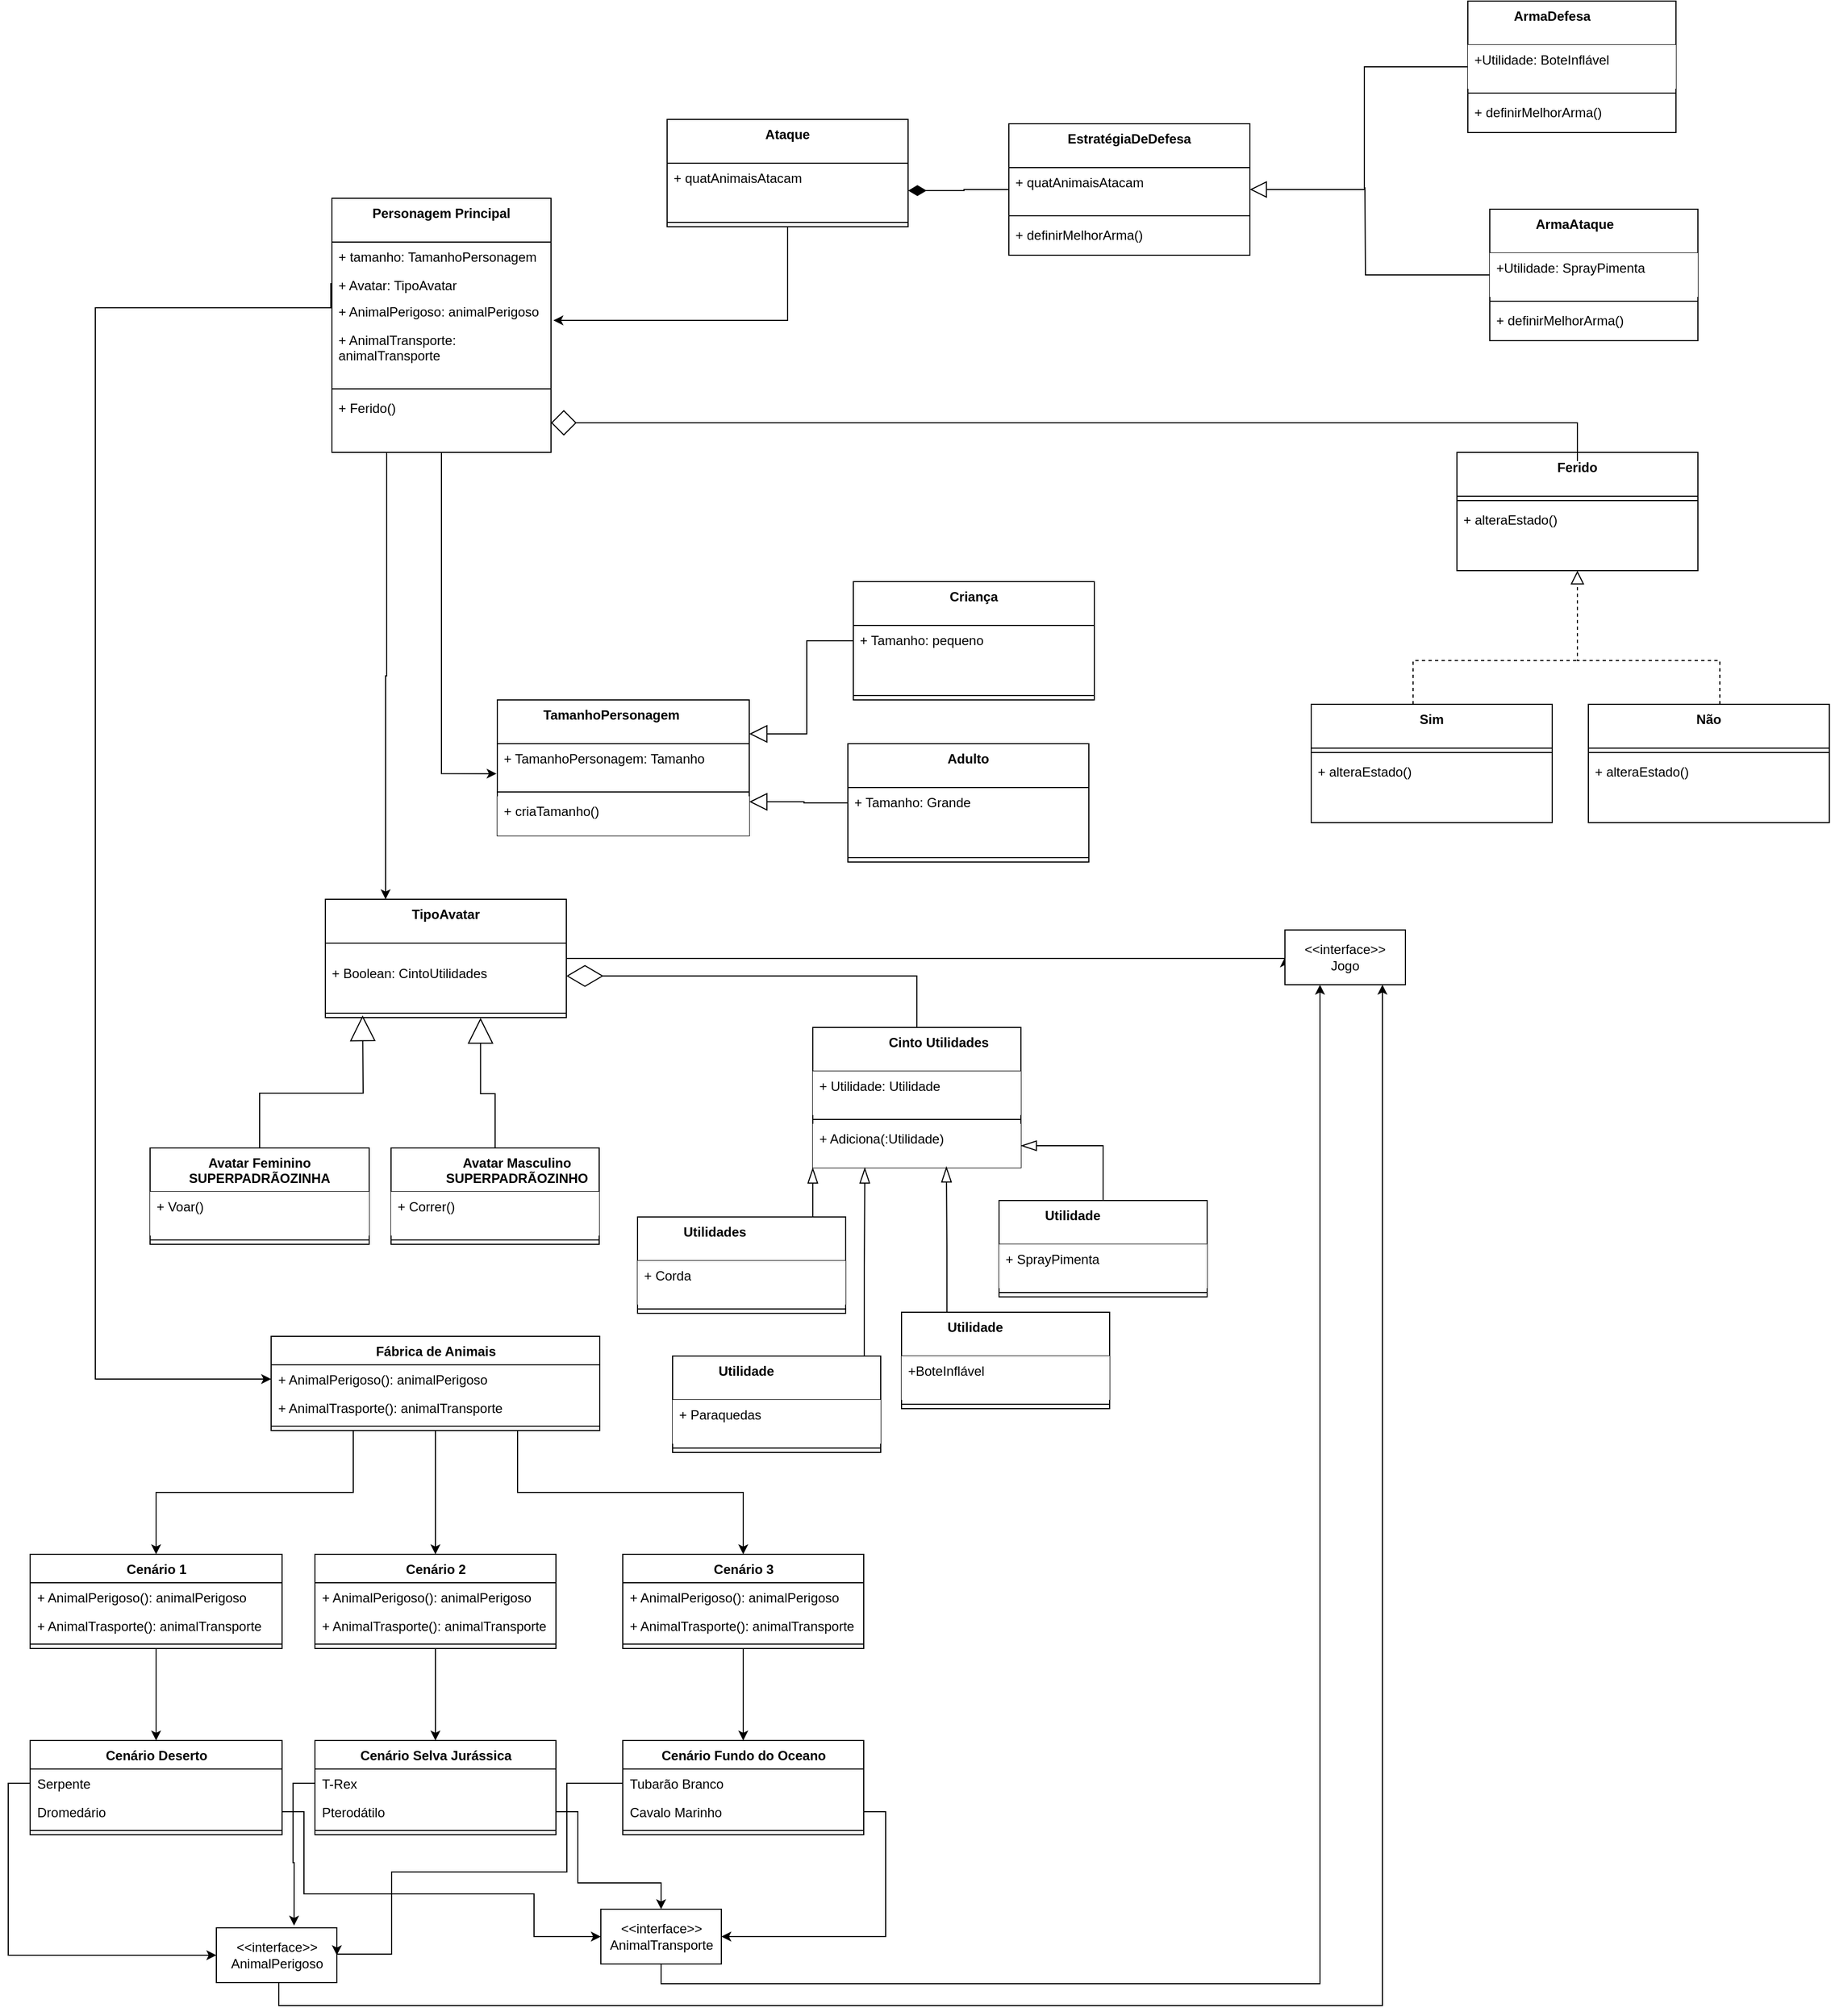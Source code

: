 <mxfile version="21.2.1" type="github">
  <diagram name="Página-1" id="kZ9jC-5JWn8-t8Npb1iG">
    <mxGraphModel dx="5989" dy="3549" grid="1" gridSize="10" guides="1" tooltips="1" connect="1" arrows="1" fold="1" page="1" pageScale="1" pageWidth="827" pageHeight="1169" math="0" shadow="0">
      <root>
        <mxCell id="0" />
        <mxCell id="1" parent="0" />
        <mxCell id="PyKPRVlUMfVgkcM66N4o-41" style="edgeStyle=orthogonalEdgeStyle;rounded=0;orthogonalLoop=1;jettySize=auto;html=1;exitX=0.25;exitY=1;exitDx=0;exitDy=0;entryX=0.5;entryY=0;entryDx=0;entryDy=0;" parent="1" source="PyKPRVlUMfVgkcM66N4o-1" target="PyKPRVlUMfVgkcM66N4o-6" edge="1">
          <mxGeometry relative="1" as="geometry" />
        </mxCell>
        <mxCell id="PyKPRVlUMfVgkcM66N4o-42" style="edgeStyle=orthogonalEdgeStyle;rounded=0;orthogonalLoop=1;jettySize=auto;html=1;entryX=0.5;entryY=0;entryDx=0;entryDy=0;" parent="1" source="PyKPRVlUMfVgkcM66N4o-1" target="PyKPRVlUMfVgkcM66N4o-10" edge="1">
          <mxGeometry relative="1" as="geometry" />
        </mxCell>
        <mxCell id="PyKPRVlUMfVgkcM66N4o-43" style="edgeStyle=orthogonalEdgeStyle;rounded=0;orthogonalLoop=1;jettySize=auto;html=1;exitX=0.75;exitY=1;exitDx=0;exitDy=0;entryX=0.5;entryY=0;entryDx=0;entryDy=0;" parent="1" source="PyKPRVlUMfVgkcM66N4o-1" target="PyKPRVlUMfVgkcM66N4o-22" edge="1">
          <mxGeometry relative="1" as="geometry" />
        </mxCell>
        <mxCell id="PyKPRVlUMfVgkcM66N4o-1" value="Fábrica de Animais" style="swimlane;fontStyle=1;align=center;verticalAlign=top;childLayout=stackLayout;horizontal=1;startSize=26;horizontalStack=0;resizeParent=1;resizeParentMax=0;resizeLast=0;collapsible=1;marginBottom=0;whiteSpace=wrap;html=1;" parent="1" vertex="1">
          <mxGeometry x="-1249.5" y="479" width="300" height="86" as="geometry" />
        </mxCell>
        <mxCell id="PyKPRVlUMfVgkcM66N4o-2" value="+ AnimalPerigoso(): animalPerigoso" style="text;strokeColor=none;fillColor=none;align=left;verticalAlign=top;spacingLeft=4;spacingRight=4;overflow=hidden;rotatable=0;points=[[0,0.5],[1,0.5]];portConstraint=eastwest;whiteSpace=wrap;html=1;" parent="PyKPRVlUMfVgkcM66N4o-1" vertex="1">
          <mxGeometry y="26" width="300" height="26" as="geometry" />
        </mxCell>
        <mxCell id="PyKPRVlUMfVgkcM66N4o-5" value="+ AnimalTrasporte(): animalTransporte" style="text;strokeColor=none;fillColor=none;align=left;verticalAlign=top;spacingLeft=4;spacingRight=4;overflow=hidden;rotatable=0;points=[[0,0.5],[1,0.5]];portConstraint=eastwest;whiteSpace=wrap;html=1;" parent="PyKPRVlUMfVgkcM66N4o-1" vertex="1">
          <mxGeometry y="52" width="300" height="26" as="geometry" />
        </mxCell>
        <mxCell id="PyKPRVlUMfVgkcM66N4o-3" value="" style="line;strokeWidth=1;fillColor=none;align=left;verticalAlign=middle;spacingTop=-1;spacingLeft=3;spacingRight=3;rotatable=0;labelPosition=right;points=[];portConstraint=eastwest;strokeColor=inherit;" parent="PyKPRVlUMfVgkcM66N4o-1" vertex="1">
          <mxGeometry y="78" width="300" height="8" as="geometry" />
        </mxCell>
        <mxCell id="PyKPRVlUMfVgkcM66N4o-44" style="edgeStyle=orthogonalEdgeStyle;rounded=0;orthogonalLoop=1;jettySize=auto;html=1;exitX=0.5;exitY=1;exitDx=0;exitDy=0;entryX=0.5;entryY=0;entryDx=0;entryDy=0;" parent="1" source="PyKPRVlUMfVgkcM66N4o-6" target="PyKPRVlUMfVgkcM66N4o-26" edge="1">
          <mxGeometry relative="1" as="geometry" />
        </mxCell>
        <mxCell id="PyKPRVlUMfVgkcM66N4o-6" value="Cenário 1" style="swimlane;fontStyle=1;align=center;verticalAlign=top;childLayout=stackLayout;horizontal=1;startSize=26;horizontalStack=0;resizeParent=1;resizeParentMax=0;resizeLast=0;collapsible=1;marginBottom=0;whiteSpace=wrap;html=1;" parent="1" vertex="1">
          <mxGeometry x="-1469.5" y="678" width="230" height="86" as="geometry" />
        </mxCell>
        <mxCell id="PyKPRVlUMfVgkcM66N4o-7" value="+ AnimalPerigoso(): animalPerigoso" style="text;strokeColor=none;fillColor=none;align=left;verticalAlign=top;spacingLeft=4;spacingRight=4;overflow=hidden;rotatable=0;points=[[0,0.5],[1,0.5]];portConstraint=eastwest;whiteSpace=wrap;html=1;" parent="PyKPRVlUMfVgkcM66N4o-6" vertex="1">
          <mxGeometry y="26" width="230" height="26" as="geometry" />
        </mxCell>
        <mxCell id="PyKPRVlUMfVgkcM66N4o-8" value="+ AnimalTrasporte(): animalTransporte" style="text;strokeColor=none;fillColor=none;align=left;verticalAlign=top;spacingLeft=4;spacingRight=4;overflow=hidden;rotatable=0;points=[[0,0.5],[1,0.5]];portConstraint=eastwest;whiteSpace=wrap;html=1;" parent="PyKPRVlUMfVgkcM66N4o-6" vertex="1">
          <mxGeometry y="52" width="230" height="26" as="geometry" />
        </mxCell>
        <mxCell id="PyKPRVlUMfVgkcM66N4o-9" value="" style="line;strokeWidth=1;fillColor=none;align=left;verticalAlign=middle;spacingTop=-1;spacingLeft=3;spacingRight=3;rotatable=0;labelPosition=right;points=[];portConstraint=eastwest;strokeColor=inherit;" parent="PyKPRVlUMfVgkcM66N4o-6" vertex="1">
          <mxGeometry y="78" width="230" height="8" as="geometry" />
        </mxCell>
        <mxCell id="PyKPRVlUMfVgkcM66N4o-45" style="edgeStyle=orthogonalEdgeStyle;rounded=0;orthogonalLoop=1;jettySize=auto;html=1;exitX=0.5;exitY=1;exitDx=0;exitDy=0;entryX=0.5;entryY=0;entryDx=0;entryDy=0;" parent="1" source="PyKPRVlUMfVgkcM66N4o-10" target="PyKPRVlUMfVgkcM66N4o-30" edge="1">
          <mxGeometry relative="1" as="geometry" />
        </mxCell>
        <mxCell id="PyKPRVlUMfVgkcM66N4o-10" value="Cenário 2" style="swimlane;fontStyle=1;align=center;verticalAlign=top;childLayout=stackLayout;horizontal=1;startSize=26;horizontalStack=0;resizeParent=1;resizeParentMax=0;resizeLast=0;collapsible=1;marginBottom=0;whiteSpace=wrap;html=1;" parent="1" vertex="1">
          <mxGeometry x="-1209.5" y="678" width="220" height="86" as="geometry" />
        </mxCell>
        <mxCell id="PyKPRVlUMfVgkcM66N4o-11" value="+ AnimalPerigoso(): animalPerigoso" style="text;strokeColor=none;fillColor=none;align=left;verticalAlign=top;spacingLeft=4;spacingRight=4;overflow=hidden;rotatable=0;points=[[0,0.5],[1,0.5]];portConstraint=eastwest;whiteSpace=wrap;html=1;" parent="PyKPRVlUMfVgkcM66N4o-10" vertex="1">
          <mxGeometry y="26" width="220" height="26" as="geometry" />
        </mxCell>
        <mxCell id="PyKPRVlUMfVgkcM66N4o-12" value="+ AnimalTrasporte(): animalTransporte" style="text;strokeColor=none;fillColor=none;align=left;verticalAlign=top;spacingLeft=4;spacingRight=4;overflow=hidden;rotatable=0;points=[[0,0.5],[1,0.5]];portConstraint=eastwest;whiteSpace=wrap;html=1;" parent="PyKPRVlUMfVgkcM66N4o-10" vertex="1">
          <mxGeometry y="52" width="220" height="26" as="geometry" />
        </mxCell>
        <mxCell id="PyKPRVlUMfVgkcM66N4o-13" value="" style="line;strokeWidth=1;fillColor=none;align=left;verticalAlign=middle;spacingTop=-1;spacingLeft=3;spacingRight=3;rotatable=0;labelPosition=right;points=[];portConstraint=eastwest;strokeColor=inherit;" parent="PyKPRVlUMfVgkcM66N4o-10" vertex="1">
          <mxGeometry y="78" width="220" height="8" as="geometry" />
        </mxCell>
        <mxCell id="PyKPRVlUMfVgkcM66N4o-46" style="edgeStyle=orthogonalEdgeStyle;rounded=0;orthogonalLoop=1;jettySize=auto;html=1;exitX=0.5;exitY=1;exitDx=0;exitDy=0;" parent="1" source="PyKPRVlUMfVgkcM66N4o-22" target="PyKPRVlUMfVgkcM66N4o-34" edge="1">
          <mxGeometry relative="1" as="geometry" />
        </mxCell>
        <mxCell id="PyKPRVlUMfVgkcM66N4o-22" value="Cenário 3" style="swimlane;fontStyle=1;align=center;verticalAlign=top;childLayout=stackLayout;horizontal=1;startSize=26;horizontalStack=0;resizeParent=1;resizeParentMax=0;resizeLast=0;collapsible=1;marginBottom=0;whiteSpace=wrap;html=1;" parent="1" vertex="1">
          <mxGeometry x="-928.5" y="678" width="220" height="86" as="geometry" />
        </mxCell>
        <mxCell id="PyKPRVlUMfVgkcM66N4o-23" value="+ AnimalPerigoso(): animalPerigoso" style="text;strokeColor=none;fillColor=none;align=left;verticalAlign=top;spacingLeft=4;spacingRight=4;overflow=hidden;rotatable=0;points=[[0,0.5],[1,0.5]];portConstraint=eastwest;whiteSpace=wrap;html=1;" parent="PyKPRVlUMfVgkcM66N4o-22" vertex="1">
          <mxGeometry y="26" width="220" height="26" as="geometry" />
        </mxCell>
        <mxCell id="PyKPRVlUMfVgkcM66N4o-24" value="+ AnimalTrasporte(): animalTransporte" style="text;strokeColor=none;fillColor=none;align=left;verticalAlign=top;spacingLeft=4;spacingRight=4;overflow=hidden;rotatable=0;points=[[0,0.5],[1,0.5]];portConstraint=eastwest;whiteSpace=wrap;html=1;" parent="PyKPRVlUMfVgkcM66N4o-22" vertex="1">
          <mxGeometry y="52" width="220" height="26" as="geometry" />
        </mxCell>
        <mxCell id="PyKPRVlUMfVgkcM66N4o-25" value="" style="line;strokeWidth=1;fillColor=none;align=left;verticalAlign=middle;spacingTop=-1;spacingLeft=3;spacingRight=3;rotatable=0;labelPosition=right;points=[];portConstraint=eastwest;strokeColor=inherit;" parent="PyKPRVlUMfVgkcM66N4o-22" vertex="1">
          <mxGeometry y="78" width="220" height="8" as="geometry" />
        </mxCell>
        <mxCell id="PyKPRVlUMfVgkcM66N4o-26" value="Cenário Deserto" style="swimlane;fontStyle=1;align=center;verticalAlign=top;childLayout=stackLayout;horizontal=1;startSize=26;horizontalStack=0;resizeParent=1;resizeParentMax=0;resizeLast=0;collapsible=1;marginBottom=0;whiteSpace=wrap;html=1;" parent="1" vertex="1">
          <mxGeometry x="-1469.5" y="848" width="230" height="86" as="geometry" />
        </mxCell>
        <mxCell id="PyKPRVlUMfVgkcM66N4o-27" value="Serpente" style="text;strokeColor=none;fillColor=none;align=left;verticalAlign=top;spacingLeft=4;spacingRight=4;overflow=hidden;rotatable=0;points=[[0,0.5],[1,0.5]];portConstraint=eastwest;whiteSpace=wrap;html=1;" parent="PyKPRVlUMfVgkcM66N4o-26" vertex="1">
          <mxGeometry y="26" width="230" height="26" as="geometry" />
        </mxCell>
        <mxCell id="PyKPRVlUMfVgkcM66N4o-28" value="Dromedário" style="text;strokeColor=none;fillColor=none;align=left;verticalAlign=top;spacingLeft=4;spacingRight=4;overflow=hidden;rotatable=0;points=[[0,0.5],[1,0.5]];portConstraint=eastwest;whiteSpace=wrap;html=1;" parent="PyKPRVlUMfVgkcM66N4o-26" vertex="1">
          <mxGeometry y="52" width="230" height="26" as="geometry" />
        </mxCell>
        <mxCell id="PyKPRVlUMfVgkcM66N4o-29" value="" style="line;strokeWidth=1;fillColor=none;align=left;verticalAlign=middle;spacingTop=-1;spacingLeft=3;spacingRight=3;rotatable=0;labelPosition=right;points=[];portConstraint=eastwest;strokeColor=inherit;" parent="PyKPRVlUMfVgkcM66N4o-26" vertex="1">
          <mxGeometry y="78" width="230" height="8" as="geometry" />
        </mxCell>
        <mxCell id="PyKPRVlUMfVgkcM66N4o-30" value="Cenário Selva Jurássica" style="swimlane;fontStyle=1;align=center;verticalAlign=top;childLayout=stackLayout;horizontal=1;startSize=26;horizontalStack=0;resizeParent=1;resizeParentMax=0;resizeLast=0;collapsible=1;marginBottom=0;whiteSpace=wrap;html=1;" parent="1" vertex="1">
          <mxGeometry x="-1209.5" y="848" width="220" height="86" as="geometry" />
        </mxCell>
        <mxCell id="PyKPRVlUMfVgkcM66N4o-31" value="T-Rex" style="text;strokeColor=none;fillColor=none;align=left;verticalAlign=top;spacingLeft=4;spacingRight=4;overflow=hidden;rotatable=0;points=[[0,0.5],[1,0.5]];portConstraint=eastwest;whiteSpace=wrap;html=1;" parent="PyKPRVlUMfVgkcM66N4o-30" vertex="1">
          <mxGeometry y="26" width="220" height="26" as="geometry" />
        </mxCell>
        <mxCell id="PyKPRVlUMfVgkcM66N4o-32" value="Pterodátilo" style="text;strokeColor=none;fillColor=none;align=left;verticalAlign=top;spacingLeft=4;spacingRight=4;overflow=hidden;rotatable=0;points=[[0,0.5],[1,0.5]];portConstraint=eastwest;whiteSpace=wrap;html=1;" parent="PyKPRVlUMfVgkcM66N4o-30" vertex="1">
          <mxGeometry y="52" width="220" height="26" as="geometry" />
        </mxCell>
        <mxCell id="PyKPRVlUMfVgkcM66N4o-33" value="" style="line;strokeWidth=1;fillColor=none;align=left;verticalAlign=middle;spacingTop=-1;spacingLeft=3;spacingRight=3;rotatable=0;labelPosition=right;points=[];portConstraint=eastwest;strokeColor=inherit;" parent="PyKPRVlUMfVgkcM66N4o-30" vertex="1">
          <mxGeometry y="78" width="220" height="8" as="geometry" />
        </mxCell>
        <mxCell id="PyKPRVlUMfVgkcM66N4o-34" value="Cenário Fundo do Oceano" style="swimlane;fontStyle=1;align=center;verticalAlign=top;childLayout=stackLayout;horizontal=1;startSize=26;horizontalStack=0;resizeParent=1;resizeParentMax=0;resizeLast=0;collapsible=1;marginBottom=0;whiteSpace=wrap;html=1;" parent="1" vertex="1">
          <mxGeometry x="-928.5" y="848" width="220" height="86" as="geometry" />
        </mxCell>
        <mxCell id="PyKPRVlUMfVgkcM66N4o-35" value="Tubarão Branco&lt;span style=&quot;white-space: pre;&quot;&gt; &lt;/span&gt;" style="text;strokeColor=none;fillColor=none;align=left;verticalAlign=top;spacingLeft=4;spacingRight=4;overflow=hidden;rotatable=0;points=[[0,0.5],[1,0.5]];portConstraint=eastwest;whiteSpace=wrap;html=1;" parent="PyKPRVlUMfVgkcM66N4o-34" vertex="1">
          <mxGeometry y="26" width="220" height="26" as="geometry" />
        </mxCell>
        <mxCell id="PyKPRVlUMfVgkcM66N4o-36" value="Cavalo Marinho" style="text;strokeColor=none;fillColor=none;align=left;verticalAlign=top;spacingLeft=4;spacingRight=4;overflow=hidden;rotatable=0;points=[[0,0.5],[1,0.5]];portConstraint=eastwest;whiteSpace=wrap;html=1;" parent="PyKPRVlUMfVgkcM66N4o-34" vertex="1">
          <mxGeometry y="52" width="220" height="26" as="geometry" />
        </mxCell>
        <mxCell id="PyKPRVlUMfVgkcM66N4o-37" value="" style="line;strokeWidth=1;fillColor=none;align=left;verticalAlign=middle;spacingTop=-1;spacingLeft=3;spacingRight=3;rotatable=0;labelPosition=right;points=[];portConstraint=eastwest;strokeColor=inherit;" parent="PyKPRVlUMfVgkcM66N4o-34" vertex="1">
          <mxGeometry y="78" width="220" height="8" as="geometry" />
        </mxCell>
        <mxCell id="vzlaN03TBobvS3G9eRxv-32" style="edgeStyle=orthogonalEdgeStyle;rounded=0;orthogonalLoop=1;jettySize=auto;html=1;" parent="1" target="vzlaN03TBobvS3G9eRxv-27" edge="1">
          <mxGeometry relative="1" as="geometry">
            <mxPoint x="-1242.5" y="1069" as="sourcePoint" />
            <mxPoint x="-239.5" y="158.0" as="targetPoint" />
            <Array as="points">
              <mxPoint x="-1242" y="1090" />
              <mxPoint x="-235" y="1090" />
            </Array>
          </mxGeometry>
        </mxCell>
        <mxCell id="PyKPRVlUMfVgkcM66N4o-38" value="&amp;lt;&amp;lt;interface&amp;gt;&amp;gt;&lt;br&gt;AnimalPerigoso" style="html=1;whiteSpace=wrap;" parent="1" vertex="1">
          <mxGeometry x="-1299.5" y="1019" width="110" height="50" as="geometry" />
        </mxCell>
        <mxCell id="vzlaN03TBobvS3G9eRxv-31" style="edgeStyle=orthogonalEdgeStyle;rounded=0;orthogonalLoop=1;jettySize=auto;html=1;" parent="1" source="PyKPRVlUMfVgkcM66N4o-39" target="vzlaN03TBobvS3G9eRxv-27" edge="1">
          <mxGeometry relative="1" as="geometry">
            <Array as="points">
              <mxPoint x="-893" y="1070" />
              <mxPoint x="-292" y="1070" />
            </Array>
          </mxGeometry>
        </mxCell>
        <mxCell id="PyKPRVlUMfVgkcM66N4o-39" value="&amp;lt;&amp;lt;interface&amp;gt;&amp;gt;&lt;br&gt;AnimalTransporte" style="html=1;whiteSpace=wrap;" parent="1" vertex="1">
          <mxGeometry x="-948.5" y="1002" width="110" height="50" as="geometry" />
        </mxCell>
        <mxCell id="PyKPRVlUMfVgkcM66N4o-47" style="edgeStyle=orthogonalEdgeStyle;rounded=0;orthogonalLoop=1;jettySize=auto;html=1;exitX=0;exitY=0.5;exitDx=0;exitDy=0;entryX=0;entryY=0.5;entryDx=0;entryDy=0;" parent="1" source="PyKPRVlUMfVgkcM66N4o-27" target="PyKPRVlUMfVgkcM66N4o-38" edge="1">
          <mxGeometry relative="1" as="geometry" />
        </mxCell>
        <mxCell id="PyKPRVlUMfVgkcM66N4o-48" style="edgeStyle=orthogonalEdgeStyle;rounded=0;orthogonalLoop=1;jettySize=auto;html=1;entryX=0.645;entryY=-0.04;entryDx=0;entryDy=0;entryPerimeter=0;" parent="1" source="PyKPRVlUMfVgkcM66N4o-31" target="PyKPRVlUMfVgkcM66N4o-38" edge="1">
          <mxGeometry relative="1" as="geometry" />
        </mxCell>
        <mxCell id="PyKPRVlUMfVgkcM66N4o-49" style="edgeStyle=orthogonalEdgeStyle;rounded=0;orthogonalLoop=1;jettySize=auto;html=1;exitX=0;exitY=0.5;exitDx=0;exitDy=0;entryX=1;entryY=0.5;entryDx=0;entryDy=0;" parent="1" source="PyKPRVlUMfVgkcM66N4o-35" target="PyKPRVlUMfVgkcM66N4o-38" edge="1">
          <mxGeometry relative="1" as="geometry">
            <Array as="points">
              <mxPoint x="-979.5" y="887" />
              <mxPoint x="-979.5" y="968" />
              <mxPoint x="-1139.5" y="968" />
              <mxPoint x="-1139.5" y="1043" />
            </Array>
          </mxGeometry>
        </mxCell>
        <mxCell id="PyKPRVlUMfVgkcM66N4o-51" style="edgeStyle=orthogonalEdgeStyle;rounded=0;orthogonalLoop=1;jettySize=auto;html=1;exitX=1;exitY=0.5;exitDx=0;exitDy=0;entryX=1;entryY=0.5;entryDx=0;entryDy=0;" parent="1" source="PyKPRVlUMfVgkcM66N4o-36" target="PyKPRVlUMfVgkcM66N4o-39" edge="1">
          <mxGeometry relative="1" as="geometry" />
        </mxCell>
        <mxCell id="PyKPRVlUMfVgkcM66N4o-52" style="edgeStyle=orthogonalEdgeStyle;rounded=0;orthogonalLoop=1;jettySize=auto;html=1;exitX=1;exitY=0.5;exitDx=0;exitDy=0;entryX=0.5;entryY=0;entryDx=0;entryDy=0;" parent="1" source="PyKPRVlUMfVgkcM66N4o-32" target="PyKPRVlUMfVgkcM66N4o-39" edge="1">
          <mxGeometry relative="1" as="geometry">
            <Array as="points">
              <mxPoint x="-969.5" y="913" />
              <mxPoint x="-969.5" y="978" />
              <mxPoint x="-893.5" y="978" />
            </Array>
          </mxGeometry>
        </mxCell>
        <mxCell id="PyKPRVlUMfVgkcM66N4o-53" style="edgeStyle=orthogonalEdgeStyle;rounded=0;orthogonalLoop=1;jettySize=auto;html=1;exitX=1;exitY=0.5;exitDx=0;exitDy=0;entryX=0;entryY=0.5;entryDx=0;entryDy=0;" parent="1" source="PyKPRVlUMfVgkcM66N4o-28" target="PyKPRVlUMfVgkcM66N4o-39" edge="1">
          <mxGeometry relative="1" as="geometry">
            <Array as="points">
              <mxPoint x="-1219.5" y="913" />
              <mxPoint x="-1219.5" y="988" />
              <mxPoint x="-1009.5" y="988" />
              <mxPoint x="-1009.5" y="1027" />
            </Array>
          </mxGeometry>
        </mxCell>
        <mxCell id="vzlaN03TBobvS3G9eRxv-30" style="edgeStyle=orthogonalEdgeStyle;rounded=0;orthogonalLoop=1;jettySize=auto;html=1;entryX=0;entryY=0.5;entryDx=0;entryDy=0;" parent="1" source="8mw88kdpkh5EeUePibP3-1" target="vzlaN03TBobvS3G9eRxv-27" edge="1">
          <mxGeometry relative="1" as="geometry">
            <Array as="points">
              <mxPoint x="-380" y="134" />
              <mxPoint x="-380" y="134" />
            </Array>
          </mxGeometry>
        </mxCell>
        <mxCell id="8mw88kdpkh5EeUePibP3-1" value="TipoAvatar" style="swimlane;fontStyle=1;align=center;verticalAlign=top;childLayout=stackLayout;horizontal=1;startSize=40;horizontalStack=0;resizeParent=1;resizeParentMax=0;resizeLast=0;collapsible=1;marginBottom=0;whiteSpace=wrap;html=1;" parent="1" vertex="1">
          <mxGeometry x="-1200" y="80" width="220" height="108" as="geometry" />
        </mxCell>
        <mxCell id="8mw88kdpkh5EeUePibP3-3" value="&lt;br&gt;+ Boolean: CintoUtilidades" style="text;strokeColor=none;fillColor=none;align=left;verticalAlign=top;spacingLeft=4;spacingRight=4;overflow=hidden;rotatable=0;points=[[0,0.5],[1,0.5]];portConstraint=eastwest;whiteSpace=wrap;html=1;" parent="8mw88kdpkh5EeUePibP3-1" vertex="1">
          <mxGeometry y="40" width="220" height="60" as="geometry" />
        </mxCell>
        <mxCell id="8mw88kdpkh5EeUePibP3-4" value="" style="line;strokeWidth=1;fillColor=none;align=left;verticalAlign=middle;spacingTop=-1;spacingLeft=3;spacingRight=3;rotatable=0;labelPosition=right;points=[];portConstraint=eastwest;strokeColor=inherit;" parent="8mw88kdpkh5EeUePibP3-1" vertex="1">
          <mxGeometry y="100" width="220" height="8" as="geometry" />
        </mxCell>
        <mxCell id="8mw88kdpkh5EeUePibP3-17" style="edgeStyle=orthogonalEdgeStyle;orthogonalLoop=1;jettySize=auto;html=1;entryX=0.25;entryY=1;entryDx=0;entryDy=0;endArrow=block;endFill=0;endSize=21;strokeColor=default;rounded=0;exitX=0.5;exitY=0;exitDx=0;exitDy=0;" parent="1" source="8mw88kdpkh5EeUePibP3-5" edge="1">
          <mxGeometry relative="1" as="geometry">
            <mxPoint x="-1204" y="342" as="sourcePoint" />
            <mxPoint x="-1166.0" y="186" as="targetPoint" />
          </mxGeometry>
        </mxCell>
        <mxCell id="8mw88kdpkh5EeUePibP3-5" value="Avatar Feminino&lt;br&gt;SUPERPADRÃOZINHA" style="swimlane;fontStyle=1;align=center;verticalAlign=top;childLayout=stackLayout;horizontal=1;startSize=40;horizontalStack=0;resizeParent=1;resizeParentMax=0;resizeLast=0;collapsible=1;marginBottom=0;whiteSpace=wrap;html=1;fillColor=#FFFFFF;" parent="1" vertex="1">
          <mxGeometry x="-1360" y="307" width="200" height="88" as="geometry" />
        </mxCell>
        <mxCell id="8mw88kdpkh5EeUePibP3-7" value="+ Voar()" style="text;strokeColor=none;fillColor=#FFFFFF;align=left;verticalAlign=top;spacingLeft=4;spacingRight=4;overflow=hidden;rotatable=0;points=[[0,0.5],[1,0.5]];portConstraint=eastwest;whiteSpace=wrap;html=1;" parent="8mw88kdpkh5EeUePibP3-5" vertex="1">
          <mxGeometry y="40" width="200" height="40" as="geometry" />
        </mxCell>
        <mxCell id="8mw88kdpkh5EeUePibP3-8" value="" style="line;strokeWidth=1;fillColor=#FFFFFF;align=left;verticalAlign=middle;spacingTop=-1;spacingLeft=3;spacingRight=3;rotatable=0;labelPosition=right;points=[];portConstraint=eastwest;strokeColor=inherit;" parent="8mw88kdpkh5EeUePibP3-5" vertex="1">
          <mxGeometry y="80" width="200" height="8" as="geometry" />
        </mxCell>
        <mxCell id="8mw88kdpkh5EeUePibP3-18" style="edgeStyle=orthogonalEdgeStyle;orthogonalLoop=1;jettySize=auto;html=1;entryX=0.644;entryY=1.029;entryDx=0;entryDy=0;endArrow=block;endFill=0;endSize=21;strokeColor=default;rounded=0;entryPerimeter=0;exitX=0.5;exitY=0;exitDx=0;exitDy=0;" parent="1" source="8mw88kdpkh5EeUePibP3-9" target="8mw88kdpkh5EeUePibP3-4" edge="1">
          <mxGeometry relative="1" as="geometry">
            <mxPoint x="-948.059" y="342" as="sourcePoint" />
            <mxPoint x="-993.0" y="186" as="targetPoint" />
          </mxGeometry>
        </mxCell>
        <mxCell id="8mw88kdpkh5EeUePibP3-9" value="&lt;blockquote style=&quot;margin: 0 0 0 40px; border: none; padding: 0px;&quot;&gt;Avatar Masculino&lt;br&gt;SUPERPADRÃOZINHO&lt;/blockquote&gt;" style="swimlane;fontStyle=1;align=center;verticalAlign=top;childLayout=stackLayout;horizontal=1;startSize=40;horizontalStack=0;resizeParent=1;resizeParentMax=0;resizeLast=0;collapsible=1;marginBottom=0;whiteSpace=wrap;html=1;fillColor=#FFFFFF;" parent="1" vertex="1">
          <mxGeometry x="-1140" y="307" width="190" height="88" as="geometry" />
        </mxCell>
        <mxCell id="8mw88kdpkh5EeUePibP3-11" value="+ Correr()" style="text;strokeColor=none;fillColor=#FFFFFF;align=left;verticalAlign=top;spacingLeft=4;spacingRight=4;overflow=hidden;rotatable=0;points=[[0,0.5],[1,0.5]];portConstraint=eastwest;whiteSpace=wrap;html=1;" parent="8mw88kdpkh5EeUePibP3-9" vertex="1">
          <mxGeometry y="40" width="190" height="40" as="geometry" />
        </mxCell>
        <mxCell id="8mw88kdpkh5EeUePibP3-12" value="" style="line;strokeWidth=1;fillColor=#FFFFFF;align=left;verticalAlign=middle;spacingTop=-1;spacingLeft=3;spacingRight=3;rotatable=0;labelPosition=right;points=[];portConstraint=eastwest;strokeColor=inherit;" parent="8mw88kdpkh5EeUePibP3-9" vertex="1">
          <mxGeometry y="80" width="190" height="8" as="geometry" />
        </mxCell>
        <mxCell id="vzlaN03TBobvS3G9eRxv-17" style="edgeStyle=orthogonalEdgeStyle;rounded=0;orthogonalLoop=1;jettySize=auto;html=1;entryX=-0.003;entryY=0.683;entryDx=0;entryDy=0;entryPerimeter=0;" parent="1" source="8mw88kdpkh5EeUePibP3-13" target="vzlaN03TBobvS3G9eRxv-2" edge="1">
          <mxGeometry relative="1" as="geometry">
            <mxPoint x="-1030" y="66" as="targetPoint" />
          </mxGeometry>
        </mxCell>
        <mxCell id="vzlaN03TBobvS3G9eRxv-18" style="edgeStyle=orthogonalEdgeStyle;rounded=0;orthogonalLoop=1;jettySize=auto;html=1;exitX=0.25;exitY=1;exitDx=0;exitDy=0;entryX=0.25;entryY=0;entryDx=0;entryDy=0;" parent="1" source="8mw88kdpkh5EeUePibP3-13" target="8mw88kdpkh5EeUePibP3-1" edge="1">
          <mxGeometry relative="1" as="geometry" />
        </mxCell>
        <mxCell id="8mw88kdpkh5EeUePibP3-13" value="Personagem Principal" style="swimlane;fontStyle=1;align=center;verticalAlign=top;childLayout=stackLayout;horizontal=1;startSize=40;horizontalStack=0;resizeParent=1;resizeParentMax=0;resizeLast=0;collapsible=1;marginBottom=0;whiteSpace=wrap;html=1;fillColor=#FFFFFF;strokeColor=#000000;" parent="1" vertex="1">
          <mxGeometry x="-1194" y="-560" width="200" height="232" as="geometry" />
        </mxCell>
        <mxCell id="8mw88kdpkh5EeUePibP3-14" value="+ tamanho: TamanhoPersonagem" style="text;strokeColor=none;fillColor=none;align=left;verticalAlign=top;spacingLeft=4;spacingRight=4;overflow=hidden;rotatable=0;points=[[0,0.5],[1,0.5]];portConstraint=eastwest;whiteSpace=wrap;html=1;" parent="8mw88kdpkh5EeUePibP3-13" vertex="1">
          <mxGeometry y="40" width="200" height="26" as="geometry" />
        </mxCell>
        <mxCell id="vzlaN03TBobvS3G9eRxv-20" value="+ Avatar: TipoAvatar" style="text;strokeColor=none;fillColor=none;align=left;verticalAlign=top;spacingLeft=4;spacingRight=4;overflow=hidden;rotatable=0;points=[[0,0.5],[1,0.5]];portConstraint=eastwest;whiteSpace=wrap;html=1;" parent="8mw88kdpkh5EeUePibP3-13" vertex="1">
          <mxGeometry y="66" width="200" height="24" as="geometry" />
        </mxCell>
        <mxCell id="vzlaN03TBobvS3G9eRxv-19" value="+ AnimalPerigoso: animalPerigoso" style="text;strokeColor=none;fillColor=none;align=left;verticalAlign=top;spacingLeft=4;spacingRight=4;overflow=hidden;rotatable=0;points=[[0,0.5],[1,0.5]];portConstraint=eastwest;whiteSpace=wrap;html=1;" parent="8mw88kdpkh5EeUePibP3-13" vertex="1">
          <mxGeometry y="90" width="200" height="26" as="geometry" />
        </mxCell>
        <mxCell id="vzlaN03TBobvS3G9eRxv-15" value="+ AnimalTransporte: animalTransporte" style="text;strokeColor=none;fillColor=none;align=left;verticalAlign=top;spacingLeft=4;spacingRight=4;overflow=hidden;rotatable=0;points=[[0,0.5],[1,0.5]];portConstraint=eastwest;whiteSpace=wrap;html=1;" parent="8mw88kdpkh5EeUePibP3-13" vertex="1">
          <mxGeometry y="116" width="200" height="54" as="geometry" />
        </mxCell>
        <mxCell id="8mw88kdpkh5EeUePibP3-15" value="" style="line;strokeWidth=1;fillColor=none;align=left;verticalAlign=middle;spacingTop=-1;spacingLeft=3;spacingRight=3;rotatable=0;labelPosition=right;points=[];portConstraint=eastwest;strokeColor=inherit;" parent="8mw88kdpkh5EeUePibP3-13" vertex="1">
          <mxGeometry y="170" width="200" height="8" as="geometry" />
        </mxCell>
        <mxCell id="7QcVn-Y9vKrvAK7Io-hH-2" value="+ Ferido()" style="text;strokeColor=none;fillColor=none;align=left;verticalAlign=top;spacingLeft=4;spacingRight=4;overflow=hidden;rotatable=0;points=[[0,0.5],[1,0.5]];portConstraint=eastwest;whiteSpace=wrap;html=1;" vertex="1" parent="8mw88kdpkh5EeUePibP3-13">
          <mxGeometry y="178" width="200" height="54" as="geometry" />
        </mxCell>
        <mxCell id="1bld6ll4IuTTbAkZelYl-1" value="&lt;blockquote style=&quot;margin: 0 0 0 40px; border: none; padding: 0px;&quot;&gt;Cinto Utilidades&lt;/blockquote&gt;" style="swimlane;fontStyle=1;align=center;verticalAlign=top;childLayout=stackLayout;horizontal=1;startSize=40;horizontalStack=0;resizeParent=1;resizeParentMax=0;resizeLast=0;collapsible=1;marginBottom=0;whiteSpace=wrap;html=1;fillColor=#FFFFFF;" parent="1" vertex="1">
          <mxGeometry x="-755" y="197" width="190" height="128" as="geometry" />
        </mxCell>
        <mxCell id="vzlaN03TBobvS3G9eRxv-26" value="+ Utilidade: Utilidade&amp;nbsp;" style="text;strokeColor=none;fillColor=#FFFFFF;align=left;verticalAlign=top;spacingLeft=4;spacingRight=4;overflow=hidden;rotatable=0;points=[[0,0.5],[1,0.5]];portConstraint=eastwest;whiteSpace=wrap;html=1;" parent="1bld6ll4IuTTbAkZelYl-1" vertex="1">
          <mxGeometry y="40" width="190" height="40" as="geometry" />
        </mxCell>
        <mxCell id="1bld6ll4IuTTbAkZelYl-3" value="" style="line;strokeWidth=1;fillColor=#FFFFFF;align=left;verticalAlign=middle;spacingTop=-1;spacingLeft=3;spacingRight=3;rotatable=0;labelPosition=right;points=[];portConstraint=eastwest;strokeColor=inherit;" parent="1bld6ll4IuTTbAkZelYl-1" vertex="1">
          <mxGeometry y="80" width="190" height="8" as="geometry" />
        </mxCell>
        <mxCell id="1bld6ll4IuTTbAkZelYl-2" value="+ Adiciona(:Utilidade)" style="text;strokeColor=none;fillColor=#FFFFFF;align=left;verticalAlign=top;spacingLeft=4;spacingRight=4;overflow=hidden;rotatable=0;points=[[0,0.5],[1,0.5]];portConstraint=eastwest;whiteSpace=wrap;html=1;" parent="1bld6ll4IuTTbAkZelYl-1" vertex="1">
          <mxGeometry y="88" width="190" height="40" as="geometry" />
        </mxCell>
        <mxCell id="1bld6ll4IuTTbAkZelYl-18" style="edgeStyle=orthogonalEdgeStyle;rounded=0;orthogonalLoop=1;jettySize=auto;html=1;entryX=0;entryY=1;entryDx=0;entryDy=0;endArrow=blockThin;endFill=0;jumpSize=9;endSize=12;exitX=0.75;exitY=0;exitDx=0;exitDy=0;" parent="1" source="1bld6ll4IuTTbAkZelYl-4" target="1bld6ll4IuTTbAkZelYl-1" edge="1">
          <mxGeometry relative="1" as="geometry" />
        </mxCell>
        <mxCell id="1bld6ll4IuTTbAkZelYl-4" value="&lt;blockquote style=&quot;margin: 0 0 0 40px; border: none; padding: 0px;&quot;&gt;Utilidades&lt;/blockquote&gt;" style="swimlane;fontStyle=1;align=left;verticalAlign=top;childLayout=stackLayout;horizontal=1;startSize=40;horizontalStack=0;resizeParent=1;resizeParentMax=0;resizeLast=0;collapsible=1;marginBottom=0;whiteSpace=wrap;html=1;fillColor=#FFFFFF;" parent="1" vertex="1">
          <mxGeometry x="-915" y="370" width="190" height="88" as="geometry" />
        </mxCell>
        <mxCell id="1bld6ll4IuTTbAkZelYl-5" value="+ Corda" style="text;strokeColor=none;fillColor=#FFFFFF;align=left;verticalAlign=top;spacingLeft=4;spacingRight=4;overflow=hidden;rotatable=0;points=[[0,0.5],[1,0.5]];portConstraint=eastwest;whiteSpace=wrap;html=1;" parent="1bld6ll4IuTTbAkZelYl-4" vertex="1">
          <mxGeometry y="40" width="190" height="40" as="geometry" />
        </mxCell>
        <mxCell id="1bld6ll4IuTTbAkZelYl-6" value="" style="line;strokeWidth=1;fillColor=#FFFFFF;align=left;verticalAlign=middle;spacingTop=-1;spacingLeft=3;spacingRight=3;rotatable=0;labelPosition=right;points=[];portConstraint=eastwest;strokeColor=inherit;" parent="1bld6ll4IuTTbAkZelYl-4" vertex="1">
          <mxGeometry y="80" width="190" height="8" as="geometry" />
        </mxCell>
        <mxCell id="1bld6ll4IuTTbAkZelYl-19" style="edgeStyle=orthogonalEdgeStyle;rounded=0;orthogonalLoop=1;jettySize=auto;html=1;entryX=0.25;entryY=1;entryDx=0;entryDy=0;endArrow=blockThin;endFill=0;jumpSize=9;endSize=12;exitX=0.921;exitY=0.02;exitDx=0;exitDy=0;exitPerimeter=0;" parent="1" source="1bld6ll4IuTTbAkZelYl-7" target="1bld6ll4IuTTbAkZelYl-1" edge="1">
          <mxGeometry relative="1" as="geometry" />
        </mxCell>
        <mxCell id="1bld6ll4IuTTbAkZelYl-7" value="&lt;blockquote style=&quot;margin: 0 0 0 40px; border: none; padding: 0px;&quot;&gt;Utilidade&lt;/blockquote&gt;" style="swimlane;fontStyle=1;align=left;verticalAlign=top;childLayout=stackLayout;horizontal=1;startSize=40;horizontalStack=0;resizeParent=1;resizeParentMax=0;resizeLast=0;collapsible=1;marginBottom=0;whiteSpace=wrap;html=1;fillColor=#FFFFFF;" parent="1" vertex="1">
          <mxGeometry x="-883" y="497" width="190" height="88" as="geometry" />
        </mxCell>
        <mxCell id="1bld6ll4IuTTbAkZelYl-8" value="+ Paraquedas" style="text;strokeColor=none;fillColor=#FFFFFF;align=left;verticalAlign=top;spacingLeft=4;spacingRight=4;overflow=hidden;rotatable=0;points=[[0,0.5],[1,0.5]];portConstraint=eastwest;whiteSpace=wrap;html=1;" parent="1bld6ll4IuTTbAkZelYl-7" vertex="1">
          <mxGeometry y="40" width="190" height="40" as="geometry" />
        </mxCell>
        <mxCell id="1bld6ll4IuTTbAkZelYl-9" value="" style="line;strokeWidth=1;fillColor=#FFFFFF;align=left;verticalAlign=middle;spacingTop=-1;spacingLeft=3;spacingRight=3;rotatable=0;labelPosition=right;points=[];portConstraint=eastwest;strokeColor=inherit;" parent="1bld6ll4IuTTbAkZelYl-7" vertex="1">
          <mxGeometry y="80" width="190" height="8" as="geometry" />
        </mxCell>
        <mxCell id="1bld6ll4IuTTbAkZelYl-20" style="edgeStyle=orthogonalEdgeStyle;rounded=0;orthogonalLoop=1;jettySize=auto;html=1;endArrow=blockThin;endFill=0;jumpSize=9;endSize=12;exitX=0.218;exitY=0.02;exitDx=0;exitDy=0;exitPerimeter=0;entryX=0.642;entryY=0.975;entryDx=0;entryDy=0;entryPerimeter=0;" parent="1" source="1bld6ll4IuTTbAkZelYl-10" target="1bld6ll4IuTTbAkZelYl-2" edge="1">
          <mxGeometry relative="1" as="geometry">
            <mxPoint x="-645" y="287.0" as="targetPoint" />
          </mxGeometry>
        </mxCell>
        <mxCell id="1bld6ll4IuTTbAkZelYl-10" value="&lt;blockquote style=&quot;margin: 0 0 0 40px; border: none; padding: 0px;&quot;&gt;Utilidade&lt;/blockquote&gt;" style="swimlane;fontStyle=1;align=left;verticalAlign=top;childLayout=stackLayout;horizontal=1;startSize=40;horizontalStack=0;resizeParent=1;resizeParentMax=0;resizeLast=0;collapsible=1;marginBottom=0;whiteSpace=wrap;html=1;fillColor=#FFFFFF;" parent="1" vertex="1">
          <mxGeometry x="-674" y="457" width="190" height="88" as="geometry" />
        </mxCell>
        <mxCell id="1bld6ll4IuTTbAkZelYl-11" value="+BoteInflável" style="text;strokeColor=none;fillColor=#FFFFFF;align=left;verticalAlign=top;spacingLeft=4;spacingRight=4;overflow=hidden;rotatable=0;points=[[0,0.5],[1,0.5]];portConstraint=eastwest;whiteSpace=wrap;html=1;" parent="1bld6ll4IuTTbAkZelYl-10" vertex="1">
          <mxGeometry y="40" width="190" height="40" as="geometry" />
        </mxCell>
        <mxCell id="1bld6ll4IuTTbAkZelYl-12" value="" style="line;strokeWidth=1;fillColor=#FFFFFF;align=left;verticalAlign=middle;spacingTop=-1;spacingLeft=3;spacingRight=3;rotatable=0;labelPosition=right;points=[];portConstraint=eastwest;strokeColor=inherit;" parent="1bld6ll4IuTTbAkZelYl-10" vertex="1">
          <mxGeometry y="80" width="190" height="8" as="geometry" />
        </mxCell>
        <mxCell id="1bld6ll4IuTTbAkZelYl-21" style="edgeStyle=orthogonalEdgeStyle;rounded=0;orthogonalLoop=1;jettySize=auto;html=1;endArrow=blockThin;endFill=0;jumpSize=9;endSize=12;" parent="1" source="1bld6ll4IuTTbAkZelYl-13" target="1bld6ll4IuTTbAkZelYl-2" edge="1">
          <mxGeometry relative="1" as="geometry">
            <mxPoint x="-606" y="330" as="targetPoint" />
          </mxGeometry>
        </mxCell>
        <mxCell id="1bld6ll4IuTTbAkZelYl-13" value="&lt;blockquote style=&quot;margin: 0 0 0 40px; border: none; padding: 0px;&quot;&gt;Utilidade&lt;/blockquote&gt;" style="swimlane;fontStyle=1;align=left;verticalAlign=top;childLayout=stackLayout;horizontal=1;startSize=40;horizontalStack=0;resizeParent=1;resizeParentMax=0;resizeLast=0;collapsible=1;marginBottom=0;whiteSpace=wrap;html=1;fillColor=#FFFFFF;" parent="1" vertex="1">
          <mxGeometry x="-585" y="355" width="190" height="88" as="geometry" />
        </mxCell>
        <mxCell id="1bld6ll4IuTTbAkZelYl-14" value="+ SprayPimenta" style="text;strokeColor=none;fillColor=#FFFFFF;align=left;verticalAlign=top;spacingLeft=4;spacingRight=4;overflow=hidden;rotatable=0;points=[[0,0.5],[1,0.5]];portConstraint=eastwest;whiteSpace=wrap;html=1;" parent="1bld6ll4IuTTbAkZelYl-13" vertex="1">
          <mxGeometry y="40" width="190" height="40" as="geometry" />
        </mxCell>
        <mxCell id="1bld6ll4IuTTbAkZelYl-15" value="" style="line;strokeWidth=1;fillColor=#FFFFFF;align=left;verticalAlign=middle;spacingTop=-1;spacingLeft=3;spacingRight=3;rotatable=0;labelPosition=right;points=[];portConstraint=eastwest;strokeColor=inherit;" parent="1bld6ll4IuTTbAkZelYl-13" vertex="1">
          <mxGeometry y="80" width="190" height="8" as="geometry" />
        </mxCell>
        <mxCell id="1bld6ll4IuTTbAkZelYl-17" style="edgeStyle=orthogonalEdgeStyle;rounded=0;orthogonalLoop=1;jettySize=auto;html=1;startArrow=diamondThin;startFill=0;strokeWidth=1;endSize=6;startSize=31;endArrow=none;endFill=0;" parent="1" source="8mw88kdpkh5EeUePibP3-3" target="1bld6ll4IuTTbAkZelYl-1" edge="1">
          <mxGeometry relative="1" as="geometry" />
        </mxCell>
        <mxCell id="vzlaN03TBobvS3G9eRxv-9" style="edgeStyle=orthogonalEdgeStyle;rounded=0;orthogonalLoop=1;jettySize=auto;html=1;entryX=1;entryY=0.75;entryDx=0;entryDy=0;endArrow=block;endFill=0;endSize=14;" parent="1" source="vzlaN03TBobvS3G9eRxv-1" target="vzlaN03TBobvS3G9eRxv-11" edge="1">
          <mxGeometry relative="1" as="geometry" />
        </mxCell>
        <mxCell id="vzlaN03TBobvS3G9eRxv-1" value="Adulto" style="swimlane;fontStyle=1;align=center;verticalAlign=top;childLayout=stackLayout;horizontal=1;startSize=40;horizontalStack=0;resizeParent=1;resizeParentMax=0;resizeLast=0;collapsible=1;marginBottom=0;whiteSpace=wrap;html=1;" parent="1" vertex="1">
          <mxGeometry x="-723" y="-62" width="220" height="108" as="geometry" />
        </mxCell>
        <mxCell id="vzlaN03TBobvS3G9eRxv-22" value="+ Tamanho: Grande" style="text;strokeColor=none;fillColor=none;align=left;verticalAlign=top;spacingLeft=4;spacingRight=4;overflow=hidden;rotatable=0;points=[[0,0.5],[1,0.5]];portConstraint=eastwest;whiteSpace=wrap;html=1;" parent="vzlaN03TBobvS3G9eRxv-1" vertex="1">
          <mxGeometry y="40" width="220" height="60" as="geometry" />
        </mxCell>
        <mxCell id="vzlaN03TBobvS3G9eRxv-3" value="" style="line;strokeWidth=1;fillColor=none;align=left;verticalAlign=middle;spacingTop=-1;spacingLeft=3;spacingRight=3;rotatable=0;labelPosition=right;points=[];portConstraint=eastwest;strokeColor=inherit;" parent="vzlaN03TBobvS3G9eRxv-1" vertex="1">
          <mxGeometry y="100" width="220" height="8" as="geometry" />
        </mxCell>
        <mxCell id="vzlaN03TBobvS3G9eRxv-10" style="edgeStyle=orthogonalEdgeStyle;rounded=0;orthogonalLoop=1;jettySize=auto;html=1;entryX=1;entryY=0.25;entryDx=0;entryDy=0;endArrow=block;endFill=0;endSize=14;" parent="1" source="vzlaN03TBobvS3G9eRxv-6" target="vzlaN03TBobvS3G9eRxv-11" edge="1">
          <mxGeometry relative="1" as="geometry">
            <mxPoint x="-688" y="8" as="targetPoint" />
          </mxGeometry>
        </mxCell>
        <mxCell id="vzlaN03TBobvS3G9eRxv-6" value="Criança" style="swimlane;fontStyle=1;align=center;verticalAlign=top;childLayout=stackLayout;horizontal=1;startSize=40;horizontalStack=0;resizeParent=1;resizeParentMax=0;resizeLast=0;collapsible=1;marginBottom=0;whiteSpace=wrap;html=1;" parent="1" vertex="1">
          <mxGeometry x="-718" y="-210" width="220" height="108" as="geometry" />
        </mxCell>
        <mxCell id="vzlaN03TBobvS3G9eRxv-7" value="+ Tamanho: pequeno" style="text;strokeColor=none;fillColor=none;align=left;verticalAlign=top;spacingLeft=4;spacingRight=4;overflow=hidden;rotatable=0;points=[[0,0.5],[1,0.5]];portConstraint=eastwest;whiteSpace=wrap;html=1;" parent="vzlaN03TBobvS3G9eRxv-6" vertex="1">
          <mxGeometry y="40" width="220" height="60" as="geometry" />
        </mxCell>
        <mxCell id="vzlaN03TBobvS3G9eRxv-8" value="" style="line;strokeWidth=1;fillColor=none;align=left;verticalAlign=middle;spacingTop=-1;spacingLeft=3;spacingRight=3;rotatable=0;labelPosition=right;points=[];portConstraint=eastwest;strokeColor=inherit;" parent="vzlaN03TBobvS3G9eRxv-6" vertex="1">
          <mxGeometry y="100" width="220" height="8" as="geometry" />
        </mxCell>
        <mxCell id="vzlaN03TBobvS3G9eRxv-11" value="&lt;blockquote style=&quot;margin: 0 0 0 40px; border: none; padding: 0px;&quot;&gt;TamanhoPersonagem&lt;/blockquote&gt;" style="swimlane;fontStyle=1;align=left;verticalAlign=top;childLayout=stackLayout;horizontal=1;startSize=40;horizontalStack=0;resizeParent=1;resizeParentMax=0;resizeLast=0;collapsible=1;marginBottom=0;whiteSpace=wrap;html=1;fillColor=#FFFFFF;" parent="1" vertex="1">
          <mxGeometry x="-1043" y="-102" width="230" height="124" as="geometry" />
        </mxCell>
        <mxCell id="vzlaN03TBobvS3G9eRxv-2" value="+ TamanhoPersonagem: Tamanho" style="text;strokeColor=none;fillColor=none;align=left;verticalAlign=top;spacingLeft=4;spacingRight=4;overflow=hidden;rotatable=0;points=[[0,0.5],[1,0.5]];portConstraint=eastwest;whiteSpace=wrap;html=1;" parent="vzlaN03TBobvS3G9eRxv-11" vertex="1">
          <mxGeometry y="40" width="230" height="40" as="geometry" />
        </mxCell>
        <mxCell id="vzlaN03TBobvS3G9eRxv-13" value="" style="line;strokeWidth=1;fillColor=#FFFFFF;align=left;verticalAlign=middle;spacingTop=-1;spacingLeft=3;spacingRight=3;rotatable=0;labelPosition=right;points=[];portConstraint=eastwest;strokeColor=inherit;" parent="vzlaN03TBobvS3G9eRxv-11" vertex="1">
          <mxGeometry y="80" width="230" height="8" as="geometry" />
        </mxCell>
        <mxCell id="vzlaN03TBobvS3G9eRxv-21" value="+ criaTamanho()" style="text;strokeColor=none;fillColor=#FFFFFF;align=left;verticalAlign=top;spacingLeft=4;spacingRight=4;overflow=hidden;rotatable=0;points=[[0,0.5],[1,0.5]];portConstraint=eastwest;whiteSpace=wrap;html=1;" parent="vzlaN03TBobvS3G9eRxv-11" vertex="1">
          <mxGeometry y="88" width="230" height="36" as="geometry" />
        </mxCell>
        <mxCell id="vzlaN03TBobvS3G9eRxv-27" value="&amp;lt;&amp;lt;interface&amp;gt;&amp;gt;&lt;br&gt;Jogo" style="html=1;whiteSpace=wrap;" parent="1" vertex="1">
          <mxGeometry x="-324" y="108" width="110" height="50" as="geometry" />
        </mxCell>
        <mxCell id="vzlaN03TBobvS3G9eRxv-33" style="edgeStyle=orthogonalEdgeStyle;rounded=0;orthogonalLoop=1;jettySize=auto;html=1;entryX=0;entryY=0.5;entryDx=0;entryDy=0;exitX=0;exitY=0.5;exitDx=0;exitDy=0;" parent="1" source="vzlaN03TBobvS3G9eRxv-20" target="PyKPRVlUMfVgkcM66N4o-2" edge="1">
          <mxGeometry relative="1" as="geometry">
            <Array as="points">
              <mxPoint x="-1195" y="-460" />
              <mxPoint x="-1410" y="-460" />
              <mxPoint x="-1410" y="518" />
            </Array>
          </mxGeometry>
        </mxCell>
        <mxCell id="7QcVn-Y9vKrvAK7Io-hH-12" style="edgeStyle=orthogonalEdgeStyle;rounded=0;orthogonalLoop=1;jettySize=auto;html=1;endArrow=none;endFill=0;dashed=1;" edge="1" parent="1" source="7QcVn-Y9vKrvAK7Io-hH-3">
          <mxGeometry relative="1" as="geometry">
            <mxPoint x="-57" y="-138" as="targetPoint" />
            <Array as="points">
              <mxPoint x="-207" y="-138" />
              <mxPoint x="-57" y="-138" />
            </Array>
          </mxGeometry>
        </mxCell>
        <mxCell id="7QcVn-Y9vKrvAK7Io-hH-3" value="Sim" style="swimlane;fontStyle=1;align=center;verticalAlign=top;childLayout=stackLayout;horizontal=1;startSize=40;horizontalStack=0;resizeParent=1;resizeParentMax=0;resizeLast=0;collapsible=1;marginBottom=0;whiteSpace=wrap;html=1;" vertex="1" parent="1">
          <mxGeometry x="-300" y="-98" width="220" height="108" as="geometry" />
        </mxCell>
        <mxCell id="7QcVn-Y9vKrvAK7Io-hH-5" value="" style="line;strokeWidth=1;fillColor=none;align=left;verticalAlign=middle;spacingTop=-1;spacingLeft=3;spacingRight=3;rotatable=0;labelPosition=right;points=[];portConstraint=eastwest;strokeColor=inherit;" vertex="1" parent="7QcVn-Y9vKrvAK7Io-hH-3">
          <mxGeometry y="40" width="220" height="8" as="geometry" />
        </mxCell>
        <mxCell id="7QcVn-Y9vKrvAK7Io-hH-4" value="+ alteraEstado()" style="text;strokeColor=none;fillColor=none;align=left;verticalAlign=top;spacingLeft=4;spacingRight=4;overflow=hidden;rotatable=0;points=[[0,0.5],[1,0.5]];portConstraint=eastwest;whiteSpace=wrap;html=1;" vertex="1" parent="7QcVn-Y9vKrvAK7Io-hH-3">
          <mxGeometry y="48" width="220" height="60" as="geometry" />
        </mxCell>
        <mxCell id="7QcVn-Y9vKrvAK7Io-hH-13" style="edgeStyle=orthogonalEdgeStyle;rounded=0;orthogonalLoop=1;jettySize=auto;html=1;endArrow=block;endFill=0;endSize=10;dashed=1;" edge="1" parent="1" source="7QcVn-Y9vKrvAK7Io-hH-6" target="7QcVn-Y9vKrvAK7Io-hH-11">
          <mxGeometry relative="1" as="geometry">
            <mxPoint x="-57" y="-158" as="targetPoint" />
            <Array as="points">
              <mxPoint x="73" y="-138" />
              <mxPoint x="-57" y="-138" />
            </Array>
          </mxGeometry>
        </mxCell>
        <mxCell id="7QcVn-Y9vKrvAK7Io-hH-6" value="Não" style="swimlane;fontStyle=1;align=center;verticalAlign=top;childLayout=stackLayout;horizontal=1;startSize=40;horizontalStack=0;resizeParent=1;resizeParentMax=0;resizeLast=0;collapsible=1;marginBottom=0;whiteSpace=wrap;html=1;" vertex="1" parent="1">
          <mxGeometry x="-47" y="-98" width="220" height="108" as="geometry" />
        </mxCell>
        <mxCell id="7QcVn-Y9vKrvAK7Io-hH-7" value="" style="line;strokeWidth=1;fillColor=none;align=left;verticalAlign=middle;spacingTop=-1;spacingLeft=3;spacingRight=3;rotatable=0;labelPosition=right;points=[];portConstraint=eastwest;strokeColor=inherit;" vertex="1" parent="7QcVn-Y9vKrvAK7Io-hH-6">
          <mxGeometry y="40" width="220" height="8" as="geometry" />
        </mxCell>
        <mxCell id="7QcVn-Y9vKrvAK7Io-hH-8" value="+ alteraEstado()" style="text;strokeColor=none;fillColor=none;align=left;verticalAlign=top;spacingLeft=4;spacingRight=4;overflow=hidden;rotatable=0;points=[[0,0.5],[1,0.5]];portConstraint=eastwest;whiteSpace=wrap;html=1;" vertex="1" parent="7QcVn-Y9vKrvAK7Io-hH-6">
          <mxGeometry y="48" width="220" height="60" as="geometry" />
        </mxCell>
        <mxCell id="7QcVn-Y9vKrvAK7Io-hH-9" value="Ferido" style="swimlane;fontStyle=1;align=center;verticalAlign=top;childLayout=stackLayout;horizontal=1;startSize=40;horizontalStack=0;resizeParent=1;resizeParentMax=0;resizeLast=0;collapsible=1;marginBottom=0;whiteSpace=wrap;html=1;" vertex="1" parent="1">
          <mxGeometry x="-167" y="-328" width="220" height="108" as="geometry" />
        </mxCell>
        <mxCell id="7QcVn-Y9vKrvAK7Io-hH-10" value="" style="line;strokeWidth=1;fillColor=none;align=left;verticalAlign=middle;spacingTop=-1;spacingLeft=3;spacingRight=3;rotatable=0;labelPosition=right;points=[];portConstraint=eastwest;strokeColor=inherit;" vertex="1" parent="7QcVn-Y9vKrvAK7Io-hH-9">
          <mxGeometry y="40" width="220" height="8" as="geometry" />
        </mxCell>
        <mxCell id="7QcVn-Y9vKrvAK7Io-hH-11" value="+ alteraEstado()" style="text;strokeColor=none;fillColor=none;align=left;verticalAlign=top;spacingLeft=4;spacingRight=4;overflow=hidden;rotatable=0;points=[[0,0.5],[1,0.5]];portConstraint=eastwest;whiteSpace=wrap;html=1;" vertex="1" parent="7QcVn-Y9vKrvAK7Io-hH-9">
          <mxGeometry y="48" width="220" height="60" as="geometry" />
        </mxCell>
        <mxCell id="7QcVn-Y9vKrvAK7Io-hH-14" style="edgeStyle=orthogonalEdgeStyle;rounded=0;orthogonalLoop=1;jettySize=auto;html=1;entryX=1;entryY=0.5;entryDx=0;entryDy=0;endArrow=diamond;endFill=0;endSize=21;" edge="1" parent="1" target="7QcVn-Y9vKrvAK7Io-hH-2">
          <mxGeometry relative="1" as="geometry">
            <mxPoint x="-57" y="-320" as="sourcePoint" />
            <Array as="points">
              <mxPoint x="-57" y="-355" />
            </Array>
          </mxGeometry>
        </mxCell>
        <mxCell id="7QcVn-Y9vKrvAK7Io-hH-85" value="EstratégiaDeDefesa" style="swimlane;fontStyle=1;align=center;verticalAlign=top;childLayout=stackLayout;horizontal=1;startSize=40;horizontalStack=0;resizeParent=1;resizeParentMax=0;resizeLast=0;collapsible=1;marginBottom=0;whiteSpace=wrap;html=1;" vertex="1" parent="1">
          <mxGeometry x="-576" y="-628" width="220" height="120" as="geometry" />
        </mxCell>
        <mxCell id="7QcVn-Y9vKrvAK7Io-hH-86" value="+ quatAnimaisAtacam" style="text;strokeColor=none;fillColor=none;align=left;verticalAlign=top;spacingLeft=4;spacingRight=4;overflow=hidden;rotatable=0;points=[[0,0.5],[1,0.5]];portConstraint=eastwest;whiteSpace=wrap;html=1;" vertex="1" parent="7QcVn-Y9vKrvAK7Io-hH-85">
          <mxGeometry y="40" width="220" height="40" as="geometry" />
        </mxCell>
        <mxCell id="7QcVn-Y9vKrvAK7Io-hH-87" value="" style="line;strokeWidth=1;fillColor=none;align=left;verticalAlign=middle;spacingTop=-1;spacingLeft=3;spacingRight=3;rotatable=0;labelPosition=right;points=[];portConstraint=eastwest;strokeColor=inherit;" vertex="1" parent="7QcVn-Y9vKrvAK7Io-hH-85">
          <mxGeometry y="80" width="220" height="8" as="geometry" />
        </mxCell>
        <mxCell id="7QcVn-Y9vKrvAK7Io-hH-88" value="+ definirMelhorArma()" style="text;strokeColor=none;fillColor=none;align=left;verticalAlign=top;spacingLeft=4;spacingRight=4;overflow=hidden;rotatable=0;points=[[0,0.5],[1,0.5]];portConstraint=eastwest;whiteSpace=wrap;html=1;" vertex="1" parent="7QcVn-Y9vKrvAK7Io-hH-85">
          <mxGeometry y="88" width="220" height="32" as="geometry" />
        </mxCell>
        <mxCell id="7QcVn-Y9vKrvAK7Io-hH-90" value="&lt;blockquote style=&quot;margin: 0 0 0 40px; border: none; padding: 0px;&quot;&gt;ArmaDefesa&lt;/blockquote&gt;" style="swimlane;fontStyle=1;align=left;verticalAlign=top;childLayout=stackLayout;horizontal=1;startSize=40;horizontalStack=0;resizeParent=1;resizeParentMax=0;resizeLast=0;collapsible=1;marginBottom=0;whiteSpace=wrap;html=1;fillColor=#FFFFFF;" vertex="1" parent="1">
          <mxGeometry x="-157" y="-740" width="190" height="120" as="geometry" />
        </mxCell>
        <mxCell id="7QcVn-Y9vKrvAK7Io-hH-91" value="+Utilidade: BoteInflável" style="text;strokeColor=none;fillColor=#FFFFFF;align=left;verticalAlign=top;spacingLeft=4;spacingRight=4;overflow=hidden;rotatable=0;points=[[0,0.5],[1,0.5]];portConstraint=eastwest;whiteSpace=wrap;html=1;" vertex="1" parent="7QcVn-Y9vKrvAK7Io-hH-90">
          <mxGeometry y="40" width="190" height="40" as="geometry" />
        </mxCell>
        <mxCell id="7QcVn-Y9vKrvAK7Io-hH-92" value="" style="line;strokeWidth=1;fillColor=#FFFFFF;align=left;verticalAlign=middle;spacingTop=-1;spacingLeft=3;spacingRight=3;rotatable=0;labelPosition=right;points=[];portConstraint=eastwest;strokeColor=inherit;" vertex="1" parent="7QcVn-Y9vKrvAK7Io-hH-90">
          <mxGeometry y="80" width="190" height="8" as="geometry" />
        </mxCell>
        <mxCell id="7QcVn-Y9vKrvAK7Io-hH-93" value="+ definirMelhorArma()" style="text;strokeColor=none;fillColor=none;align=left;verticalAlign=top;spacingLeft=4;spacingRight=4;overflow=hidden;rotatable=0;points=[[0,0.5],[1,0.5]];portConstraint=eastwest;whiteSpace=wrap;html=1;" vertex="1" parent="7QcVn-Y9vKrvAK7Io-hH-90">
          <mxGeometry y="88" width="190" height="32" as="geometry" />
        </mxCell>
        <mxCell id="7QcVn-Y9vKrvAK7Io-hH-106" style="edgeStyle=orthogonalEdgeStyle;rounded=0;orthogonalLoop=1;jettySize=auto;html=1;exitX=0;exitY=0.5;exitDx=0;exitDy=0;endArrow=none;endFill=0;" edge="1" parent="1" source="7QcVn-Y9vKrvAK7Io-hH-95">
          <mxGeometry relative="1" as="geometry">
            <mxPoint x="-251" y="-570.0" as="targetPoint" />
          </mxGeometry>
        </mxCell>
        <mxCell id="7QcVn-Y9vKrvAK7Io-hH-95" value="&lt;blockquote style=&quot;margin: 0 0 0 40px; border: none; padding: 0px;&quot;&gt;ArmaAtaque&lt;/blockquote&gt;" style="swimlane;fontStyle=1;align=left;verticalAlign=top;childLayout=stackLayout;horizontal=1;startSize=40;horizontalStack=0;resizeParent=1;resizeParentMax=0;resizeLast=0;collapsible=1;marginBottom=0;whiteSpace=wrap;html=1;fillColor=#FFFFFF;" vertex="1" parent="1">
          <mxGeometry x="-137" y="-550" width="190" height="120" as="geometry" />
        </mxCell>
        <mxCell id="7QcVn-Y9vKrvAK7Io-hH-96" value="+Utilidade:&amp;nbsp;SprayPimenta" style="text;strokeColor=none;fillColor=#FFFFFF;align=left;verticalAlign=top;spacingLeft=4;spacingRight=4;overflow=hidden;rotatable=0;points=[[0,0.5],[1,0.5]];portConstraint=eastwest;whiteSpace=wrap;html=1;" vertex="1" parent="7QcVn-Y9vKrvAK7Io-hH-95">
          <mxGeometry y="40" width="190" height="40" as="geometry" />
        </mxCell>
        <mxCell id="7QcVn-Y9vKrvAK7Io-hH-97" value="" style="line;strokeWidth=1;fillColor=#FFFFFF;align=left;verticalAlign=middle;spacingTop=-1;spacingLeft=3;spacingRight=3;rotatable=0;labelPosition=right;points=[];portConstraint=eastwest;strokeColor=inherit;" vertex="1" parent="7QcVn-Y9vKrvAK7Io-hH-95">
          <mxGeometry y="80" width="190" height="8" as="geometry" />
        </mxCell>
        <mxCell id="7QcVn-Y9vKrvAK7Io-hH-98" value="+ definirMelhorArma()" style="text;strokeColor=none;fillColor=none;align=left;verticalAlign=top;spacingLeft=4;spacingRight=4;overflow=hidden;rotatable=0;points=[[0,0.5],[1,0.5]];portConstraint=eastwest;whiteSpace=wrap;html=1;" vertex="1" parent="7QcVn-Y9vKrvAK7Io-hH-95">
          <mxGeometry y="88" width="190" height="32" as="geometry" />
        </mxCell>
        <mxCell id="7QcVn-Y9vKrvAK7Io-hH-99" value="Ataque" style="swimlane;fontStyle=1;align=center;verticalAlign=top;childLayout=stackLayout;horizontal=1;startSize=40;horizontalStack=0;resizeParent=1;resizeParentMax=0;resizeLast=0;collapsible=1;marginBottom=0;whiteSpace=wrap;html=1;" vertex="1" parent="1">
          <mxGeometry x="-888" y="-632" width="220" height="98" as="geometry" />
        </mxCell>
        <mxCell id="7QcVn-Y9vKrvAK7Io-hH-100" value="+ quatAnimaisAtacam" style="text;strokeColor=none;fillColor=none;align=left;verticalAlign=top;spacingLeft=4;spacingRight=4;overflow=hidden;rotatable=0;points=[[0,0.5],[1,0.5]];portConstraint=eastwest;whiteSpace=wrap;html=1;" vertex="1" parent="7QcVn-Y9vKrvAK7Io-hH-99">
          <mxGeometry y="40" width="220" height="50" as="geometry" />
        </mxCell>
        <mxCell id="7QcVn-Y9vKrvAK7Io-hH-101" value="" style="line;strokeWidth=1;fillColor=none;align=left;verticalAlign=middle;spacingTop=-1;spacingLeft=3;spacingRight=3;rotatable=0;labelPosition=right;points=[];portConstraint=eastwest;strokeColor=inherit;" vertex="1" parent="7QcVn-Y9vKrvAK7Io-hH-99">
          <mxGeometry y="90" width="220" height="8" as="geometry" />
        </mxCell>
        <mxCell id="7QcVn-Y9vKrvAK7Io-hH-102" style="edgeStyle=orthogonalEdgeStyle;rounded=0;orthogonalLoop=1;jettySize=auto;html=1;exitX=0;exitY=0.5;exitDx=0;exitDy=0;endArrow=diamondThin;endFill=1;endSize=14;" edge="1" parent="1" source="7QcVn-Y9vKrvAK7Io-hH-86" target="7QcVn-Y9vKrvAK7Io-hH-100">
          <mxGeometry relative="1" as="geometry">
            <mxPoint x="-690.5" y="-579" as="targetPoint" />
          </mxGeometry>
        </mxCell>
        <mxCell id="7QcVn-Y9vKrvAK7Io-hH-103" style="edgeStyle=orthogonalEdgeStyle;rounded=0;orthogonalLoop=1;jettySize=auto;html=1;entryX=1.011;entryY=0.827;entryDx=0;entryDy=0;entryPerimeter=0;exitX=0.5;exitY=1;exitDx=0;exitDy=0;" edge="1" parent="1" source="7QcVn-Y9vKrvAK7Io-hH-99" target="vzlaN03TBobvS3G9eRxv-19">
          <mxGeometry relative="1" as="geometry">
            <mxPoint x="-890.0" y="-725" as="targetPoint" />
          </mxGeometry>
        </mxCell>
        <mxCell id="7QcVn-Y9vKrvAK7Io-hH-105" style="edgeStyle=orthogonalEdgeStyle;rounded=0;orthogonalLoop=1;jettySize=auto;html=1;entryX=1;entryY=0.5;entryDx=0;entryDy=0;endArrow=block;endFill=0;endSize=13;" edge="1" parent="1" source="7QcVn-Y9vKrvAK7Io-hH-91" target="7QcVn-Y9vKrvAK7Io-hH-86">
          <mxGeometry relative="1" as="geometry" />
        </mxCell>
      </root>
    </mxGraphModel>
  </diagram>
</mxfile>
